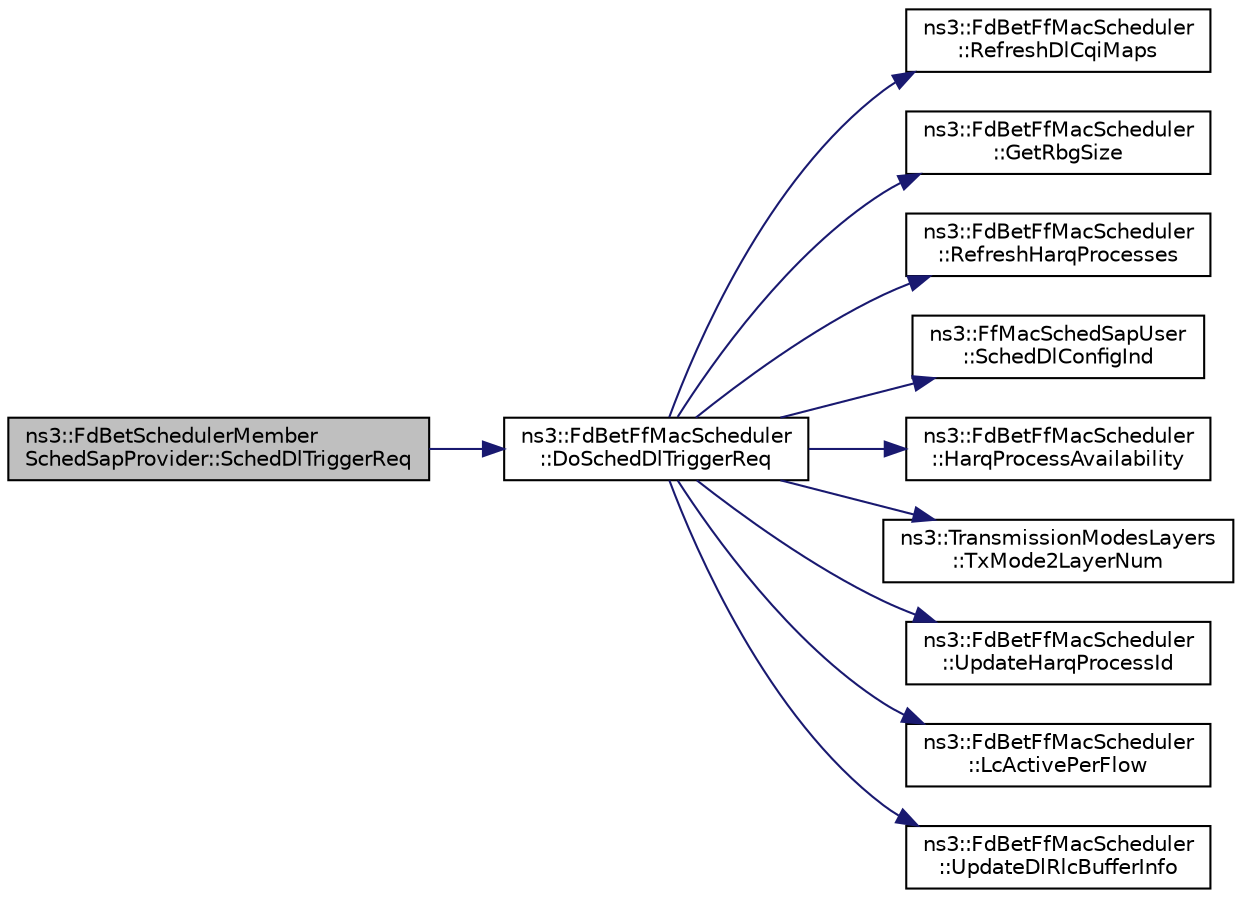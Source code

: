 digraph "ns3::FdBetSchedulerMemberSchedSapProvider::SchedDlTriggerReq"
{
  edge [fontname="Helvetica",fontsize="10",labelfontname="Helvetica",labelfontsize="10"];
  node [fontname="Helvetica",fontsize="10",shape=record];
  rankdir="LR";
  Node1 [label="ns3::FdBetSchedulerMember\lSchedSapProvider::SchedDlTriggerReq",height=0.2,width=0.4,color="black", fillcolor="grey75", style="filled", fontcolor="black"];
  Node1 -> Node2 [color="midnightblue",fontsize="10",style="solid"];
  Node2 [label="ns3::FdBetFfMacScheduler\l::DoSchedDlTriggerReq",height=0.2,width=0.4,color="black", fillcolor="white", style="filled",URL="$d0/ddf/classns3_1_1FdBetFfMacScheduler.html#a4e1f422a62da413de04f83ecb9abefc0"];
  Node2 -> Node3 [color="midnightblue",fontsize="10",style="solid"];
  Node3 [label="ns3::FdBetFfMacScheduler\l::RefreshDlCqiMaps",height=0.2,width=0.4,color="black", fillcolor="white", style="filled",URL="$d0/ddf/classns3_1_1FdBetFfMacScheduler.html#a291aa78830b1cd2af29d184771ff9ea5"];
  Node2 -> Node4 [color="midnightblue",fontsize="10",style="solid"];
  Node4 [label="ns3::FdBetFfMacScheduler\l::GetRbgSize",height=0.2,width=0.4,color="black", fillcolor="white", style="filled",URL="$d0/ddf/classns3_1_1FdBetFfMacScheduler.html#af21155ac09345dd6e838d428de12b922"];
  Node2 -> Node5 [color="midnightblue",fontsize="10",style="solid"];
  Node5 [label="ns3::FdBetFfMacScheduler\l::RefreshHarqProcesses",height=0.2,width=0.4,color="black", fillcolor="white", style="filled",URL="$d0/ddf/classns3_1_1FdBetFfMacScheduler.html#ac1dabffc12ddc6e292287e1656e79898",tooltip="Refresh HARQ processes according to the timers. "];
  Node2 -> Node6 [color="midnightblue",fontsize="10",style="solid"];
  Node6 [label="ns3::FfMacSchedSapUser\l::SchedDlConfigInd",height=0.2,width=0.4,color="black", fillcolor="white", style="filled",URL="$df/d68/classns3_1_1FfMacSchedSapUser.html#a28f8484af5a32a45ee6c0e51770d83f7"];
  Node2 -> Node7 [color="midnightblue",fontsize="10",style="solid"];
  Node7 [label="ns3::FdBetFfMacScheduler\l::HarqProcessAvailability",height=0.2,width=0.4,color="black", fillcolor="white", style="filled",URL="$d0/ddf/classns3_1_1FdBetFfMacScheduler.html#a8eb562f21b18eac9972a42599531c337",tooltip="Return the availability of free process for the RNTI specified. "];
  Node2 -> Node8 [color="midnightblue",fontsize="10",style="solid"];
  Node8 [label="ns3::TransmissionModesLayers\l::TxMode2LayerNum",height=0.2,width=0.4,color="black", fillcolor="white", style="filled",URL="$dd/d16/classns3_1_1TransmissionModesLayers.html#a31f608b7bfaa77440fe4cb85ad035329"];
  Node2 -> Node9 [color="midnightblue",fontsize="10",style="solid"];
  Node9 [label="ns3::FdBetFfMacScheduler\l::UpdateHarqProcessId",height=0.2,width=0.4,color="black", fillcolor="white", style="filled",URL="$d0/ddf/classns3_1_1FdBetFfMacScheduler.html#aa99e266c0e486f1a8456f68edad608d7",tooltip="Update and return a new process Id for the RNTI specified. "];
  Node2 -> Node10 [color="midnightblue",fontsize="10",style="solid"];
  Node10 [label="ns3::FdBetFfMacScheduler\l::LcActivePerFlow",height=0.2,width=0.4,color="black", fillcolor="white", style="filled",URL="$d0/ddf/classns3_1_1FdBetFfMacScheduler.html#ab7b4bf68215af4558bd0499a3e81881a"];
  Node2 -> Node11 [color="midnightblue",fontsize="10",style="solid"];
  Node11 [label="ns3::FdBetFfMacScheduler\l::UpdateDlRlcBufferInfo",height=0.2,width=0.4,color="black", fillcolor="white", style="filled",URL="$d0/ddf/classns3_1_1FdBetFfMacScheduler.html#ada0b736df057e280e0d90892015c3e86"];
}
